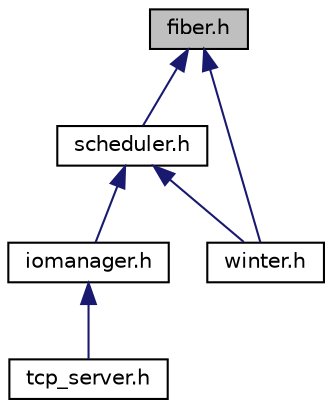 digraph "fiber.h"
{
 // LATEX_PDF_SIZE
  edge [fontname="Helvetica",fontsize="10",labelfontname="Helvetica",labelfontsize="10"];
  node [fontname="Helvetica",fontsize="10",shape=record];
  Node1 [label="fiber.h",height=0.2,width=0.4,color="black", fillcolor="grey75", style="filled", fontcolor="black",tooltip="协程封装"];
  Node1 -> Node2 [dir="back",color="midnightblue",fontsize="10",style="solid",fontname="Helvetica"];
  Node2 [label="scheduler.h",height=0.2,width=0.4,color="black", fillcolor="white", style="filled",URL="$scheduler_8h.html",tooltip="协程调度器封装"];
  Node2 -> Node3 [dir="back",color="midnightblue",fontsize="10",style="solid",fontname="Helvetica"];
  Node3 [label="iomanager.h",height=0.2,width=0.4,color="black", fillcolor="white", style="filled",URL="$iomanager_8h.html",tooltip="基于Epoll的IO协程调度器"];
  Node3 -> Node4 [dir="back",color="midnightblue",fontsize="10",style="solid",fontname="Helvetica"];
  Node4 [label="tcp_server.h",height=0.2,width=0.4,color="black", fillcolor="white", style="filled",URL="$tcp__server_8h.html",tooltip="TCP服务器的封装"];
  Node2 -> Node5 [dir="back",color="midnightblue",fontsize="10",style="solid",fontname="Helvetica"];
  Node5 [label="winter.h",height=0.2,width=0.4,color="black", fillcolor="white", style="filled",URL="$winter_8h.html",tooltip="winter头文件"];
  Node1 -> Node5 [dir="back",color="midnightblue",fontsize="10",style="solid",fontname="Helvetica"];
}
